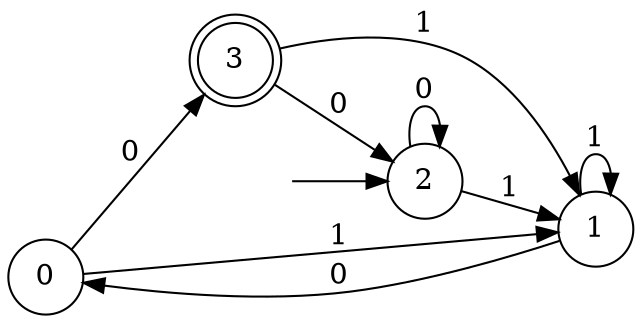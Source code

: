 digraph Automaton {
  rankdir = LR;
node [shape=circle];
  0 -> 3 [label="0"];
  0 -> 1 [label="1"];
node [shape=circle];
  1 -> 0 [label="0"];
  1 -> 1 [label="1"];
node [shape=circle];
  initial [shape=plaintext,label=""];
  initial -> 2
  2 -> 2 [label="0"];
  2 -> 1 [label="1"];
3 [shape=doublecircle]; 
  3 -> 2 [label="0"];
  3 -> 1 [label="1"];
}

